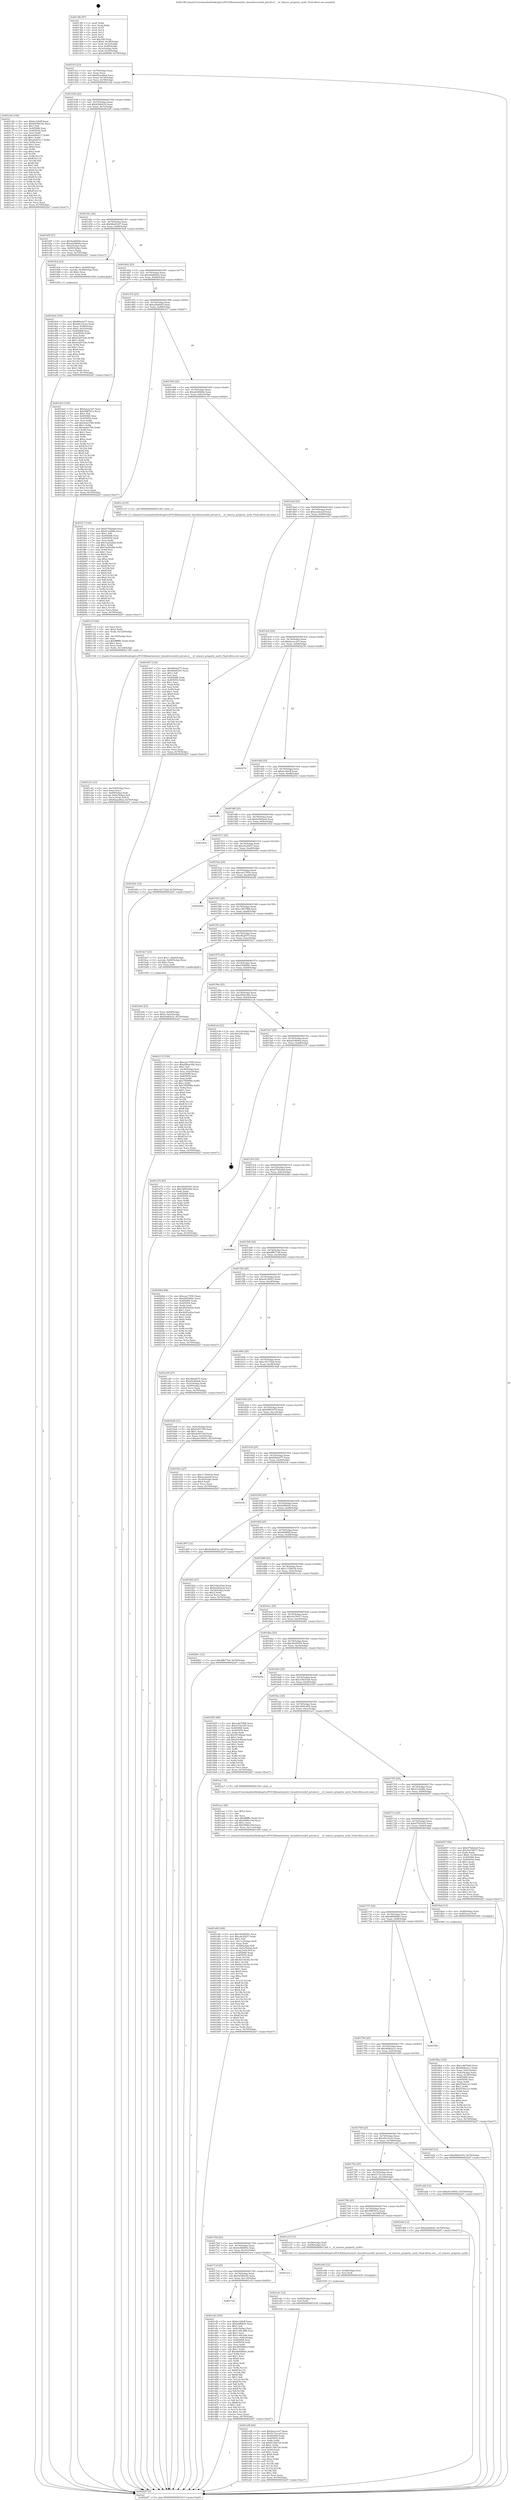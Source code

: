 digraph "0x4013f0" {
  label = "0x4013f0 (/mnt/c/Users/mathe/Desktop/tcc/POCII/binaries/extr_linuxdriversofof_private.h___of_remove_property_sysfs_Final-ollvm.out::main(0))"
  labelloc = "t"
  node[shape=record]

  Entry [label="",width=0.3,height=0.3,shape=circle,fillcolor=black,style=filled]
  "0x40141f" [label="{
     0x40141f [23]\l
     | [instrs]\l
     &nbsp;&nbsp;0x40141f \<+3\>: mov -0x70(%rbp),%eax\l
     &nbsp;&nbsp;0x401422 \<+2\>: mov %eax,%ecx\l
     &nbsp;&nbsp;0x401424 \<+6\>: sub $0x82aed9ad,%ecx\l
     &nbsp;&nbsp;0x40142a \<+3\>: mov %eax,-0x74(%rbp)\l
     &nbsp;&nbsp;0x40142d \<+3\>: mov %ecx,-0x78(%rbp)\l
     &nbsp;&nbsp;0x401430 \<+6\>: je 0000000000401c62 \<main+0x872\>\l
  }"]
  "0x401c62" [label="{
     0x401c62 [144]\l
     | [instrs]\l
     &nbsp;&nbsp;0x401c62 \<+5\>: mov $0xbc32fcff,%eax\l
     &nbsp;&nbsp;0x401c67 \<+5\>: mov $0x62540c42,%ecx\l
     &nbsp;&nbsp;0x401c6c \<+2\>: mov $0x1,%dl\l
     &nbsp;&nbsp;0x401c6e \<+7\>: mov 0x405068,%esi\l
     &nbsp;&nbsp;0x401c75 \<+7\>: mov 0x405054,%edi\l
     &nbsp;&nbsp;0x401c7c \<+3\>: mov %esi,%r8d\l
     &nbsp;&nbsp;0x401c7f \<+7\>: sub $0xa04441c7,%r8d\l
     &nbsp;&nbsp;0x401c86 \<+4\>: sub $0x1,%r8d\l
     &nbsp;&nbsp;0x401c8a \<+7\>: add $0xa04441c7,%r8d\l
     &nbsp;&nbsp;0x401c91 \<+4\>: imul %r8d,%esi\l
     &nbsp;&nbsp;0x401c95 \<+3\>: and $0x1,%esi\l
     &nbsp;&nbsp;0x401c98 \<+3\>: cmp $0x0,%esi\l
     &nbsp;&nbsp;0x401c9b \<+4\>: sete %r9b\l
     &nbsp;&nbsp;0x401c9f \<+3\>: cmp $0xa,%edi\l
     &nbsp;&nbsp;0x401ca2 \<+4\>: setl %r10b\l
     &nbsp;&nbsp;0x401ca6 \<+3\>: mov %r9b,%r11b\l
     &nbsp;&nbsp;0x401ca9 \<+4\>: xor $0xff,%r11b\l
     &nbsp;&nbsp;0x401cad \<+3\>: mov %r10b,%bl\l
     &nbsp;&nbsp;0x401cb0 \<+3\>: xor $0xff,%bl\l
     &nbsp;&nbsp;0x401cb3 \<+3\>: xor $0x1,%dl\l
     &nbsp;&nbsp;0x401cb6 \<+3\>: mov %r11b,%r14b\l
     &nbsp;&nbsp;0x401cb9 \<+4\>: and $0xff,%r14b\l
     &nbsp;&nbsp;0x401cbd \<+3\>: and %dl,%r9b\l
     &nbsp;&nbsp;0x401cc0 \<+3\>: mov %bl,%r15b\l
     &nbsp;&nbsp;0x401cc3 \<+4\>: and $0xff,%r15b\l
     &nbsp;&nbsp;0x401cc7 \<+3\>: and %dl,%r10b\l
     &nbsp;&nbsp;0x401cca \<+3\>: or %r9b,%r14b\l
     &nbsp;&nbsp;0x401ccd \<+3\>: or %r10b,%r15b\l
     &nbsp;&nbsp;0x401cd0 \<+3\>: xor %r15b,%r14b\l
     &nbsp;&nbsp;0x401cd3 \<+3\>: or %bl,%r11b\l
     &nbsp;&nbsp;0x401cd6 \<+4\>: xor $0xff,%r11b\l
     &nbsp;&nbsp;0x401cda \<+3\>: or $0x1,%dl\l
     &nbsp;&nbsp;0x401cdd \<+3\>: and %dl,%r11b\l
     &nbsp;&nbsp;0x401ce0 \<+3\>: or %r11b,%r14b\l
     &nbsp;&nbsp;0x401ce3 \<+4\>: test $0x1,%r14b\l
     &nbsp;&nbsp;0x401ce7 \<+3\>: cmovne %ecx,%eax\l
     &nbsp;&nbsp;0x401cea \<+3\>: mov %eax,-0x70(%rbp)\l
     &nbsp;&nbsp;0x401ced \<+5\>: jmp 00000000004022d7 \<main+0xee7\>\l
  }"]
  "0x401436" [label="{
     0x401436 [22]\l
     | [instrs]\l
     &nbsp;&nbsp;0x401436 \<+5\>: jmp 000000000040143b \<main+0x4b\>\l
     &nbsp;&nbsp;0x40143b \<+3\>: mov -0x74(%rbp),%eax\l
     &nbsp;&nbsp;0x40143e \<+5\>: sub $0x93dfc632,%eax\l
     &nbsp;&nbsp;0x401443 \<+3\>: mov %eax,-0x7c(%rbp)\l
     &nbsp;&nbsp;0x401446 \<+6\>: je 0000000000401bf5 \<main+0x805\>\l
  }"]
  Exit [label="",width=0.3,height=0.3,shape=circle,fillcolor=black,style=filled,peripheries=2]
  "0x401bf5" [label="{
     0x401bf5 [27]\l
     | [instrs]\l
     &nbsp;&nbsp;0x401bf5 \<+5\>: mov $0x9add6942,%eax\l
     &nbsp;&nbsp;0x401bfa \<+5\>: mov $0xa629468e,%ecx\l
     &nbsp;&nbsp;0x401bff \<+3\>: mov -0x6c(%rbp),%edx\l
     &nbsp;&nbsp;0x401c02 \<+3\>: cmp -0x60(%rbp),%edx\l
     &nbsp;&nbsp;0x401c05 \<+3\>: cmovl %ecx,%eax\l
     &nbsp;&nbsp;0x401c08 \<+3\>: mov %eax,-0x70(%rbp)\l
     &nbsp;&nbsp;0x401c0b \<+5\>: jmp 00000000004022d7 \<main+0xee7\>\l
  }"]
  "0x40144c" [label="{
     0x40144c [22]\l
     | [instrs]\l
     &nbsp;&nbsp;0x40144c \<+5\>: jmp 0000000000401451 \<main+0x61\>\l
     &nbsp;&nbsp;0x401451 \<+3\>: mov -0x74(%rbp),%eax\l
     &nbsp;&nbsp;0x401454 \<+5\>: sub $0x99a05c67,%eax\l
     &nbsp;&nbsp;0x401459 \<+3\>: mov %eax,-0x80(%rbp)\l
     &nbsp;&nbsp;0x40145c \<+6\>: je 00000000004019cd \<main+0x5dd\>\l
  }"]
  "0x401e58" [label="{
     0x401e58 [94]\l
     | [instrs]\l
     &nbsp;&nbsp;0x401e58 \<+5\>: mov $0xbacec3a7,%eax\l
     &nbsp;&nbsp;0x401e5d \<+5\>: mov $0x5172cceb,%ecx\l
     &nbsp;&nbsp;0x401e62 \<+7\>: mov 0x405068,%edx\l
     &nbsp;&nbsp;0x401e69 \<+8\>: mov 0x405054,%r8d\l
     &nbsp;&nbsp;0x401e71 \<+3\>: mov %edx,%r9d\l
     &nbsp;&nbsp;0x401e74 \<+7\>: sub $0x813bb720,%r9d\l
     &nbsp;&nbsp;0x401e7b \<+4\>: sub $0x1,%r9d\l
     &nbsp;&nbsp;0x401e7f \<+7\>: add $0x813bb720,%r9d\l
     &nbsp;&nbsp;0x401e86 \<+4\>: imul %r9d,%edx\l
     &nbsp;&nbsp;0x401e8a \<+3\>: and $0x1,%edx\l
     &nbsp;&nbsp;0x401e8d \<+3\>: cmp $0x0,%edx\l
     &nbsp;&nbsp;0x401e90 \<+4\>: sete %r10b\l
     &nbsp;&nbsp;0x401e94 \<+4\>: cmp $0xa,%r8d\l
     &nbsp;&nbsp;0x401e98 \<+4\>: setl %r11b\l
     &nbsp;&nbsp;0x401e9c \<+3\>: mov %r10b,%bl\l
     &nbsp;&nbsp;0x401e9f \<+3\>: and %r11b,%bl\l
     &nbsp;&nbsp;0x401ea2 \<+3\>: xor %r11b,%r10b\l
     &nbsp;&nbsp;0x401ea5 \<+3\>: or %r10b,%bl\l
     &nbsp;&nbsp;0x401ea8 \<+3\>: test $0x1,%bl\l
     &nbsp;&nbsp;0x401eab \<+3\>: cmovne %ecx,%eax\l
     &nbsp;&nbsp;0x401eae \<+3\>: mov %eax,-0x70(%rbp)\l
     &nbsp;&nbsp;0x401eb1 \<+5\>: jmp 00000000004022d7 \<main+0xee7\>\l
  }"]
  "0x4019cd" [label="{
     0x4019cd [23]\l
     | [instrs]\l
     &nbsp;&nbsp;0x4019cd \<+7\>: movl $0x1,-0x50(%rbp)\l
     &nbsp;&nbsp;0x4019d4 \<+4\>: movslq -0x50(%rbp),%rax\l
     &nbsp;&nbsp;0x4019d8 \<+4\>: shl $0x2,%rax\l
     &nbsp;&nbsp;0x4019dc \<+3\>: mov %rax,%rdi\l
     &nbsp;&nbsp;0x4019df \<+5\>: call 0000000000401050 \<malloc@plt\>\l
     | [calls]\l
     &nbsp;&nbsp;0x401050 \{1\} (unknown)\l
  }"]
  "0x401462" [label="{
     0x401462 [25]\l
     | [instrs]\l
     &nbsp;&nbsp;0x401462 \<+5\>: jmp 0000000000401467 \<main+0x77\>\l
     &nbsp;&nbsp;0x401467 \<+3\>: mov -0x74(%rbp),%eax\l
     &nbsp;&nbsp;0x40146a \<+5\>: sub $0x9add6942,%eax\l
     &nbsp;&nbsp;0x40146f \<+6\>: mov %eax,-0x84(%rbp)\l
     &nbsp;&nbsp;0x401475 \<+6\>: je 0000000000401da3 \<main+0x9b3\>\l
  }"]
  "0x401e4c" [label="{
     0x401e4c [12]\l
     | [instrs]\l
     &nbsp;&nbsp;0x401e4c \<+4\>: mov -0x68(%rbp),%rsi\l
     &nbsp;&nbsp;0x401e50 \<+3\>: mov %rsi,%rdi\l
     &nbsp;&nbsp;0x401e53 \<+5\>: call 0000000000401030 \<free@plt\>\l
     | [calls]\l
     &nbsp;&nbsp;0x401030 \{1\} (unknown)\l
  }"]
  "0x401da3" [label="{
     0x401da3 [144]\l
     | [instrs]\l
     &nbsp;&nbsp;0x401da3 \<+5\>: mov $0xbacec3a7,%eax\l
     &nbsp;&nbsp;0x401da8 \<+5\>: mov $0x58ff7812,%ecx\l
     &nbsp;&nbsp;0x401dad \<+2\>: mov $0x1,%dl\l
     &nbsp;&nbsp;0x401daf \<+7\>: mov 0x405068,%esi\l
     &nbsp;&nbsp;0x401db6 \<+7\>: mov 0x405054,%edi\l
     &nbsp;&nbsp;0x401dbd \<+3\>: mov %esi,%r8d\l
     &nbsp;&nbsp;0x401dc0 \<+7\>: add $0x4efa3766,%r8d\l
     &nbsp;&nbsp;0x401dc7 \<+4\>: sub $0x1,%r8d\l
     &nbsp;&nbsp;0x401dcb \<+7\>: sub $0x4efa3766,%r8d\l
     &nbsp;&nbsp;0x401dd2 \<+4\>: imul %r8d,%esi\l
     &nbsp;&nbsp;0x401dd6 \<+3\>: and $0x1,%esi\l
     &nbsp;&nbsp;0x401dd9 \<+3\>: cmp $0x0,%esi\l
     &nbsp;&nbsp;0x401ddc \<+4\>: sete %r9b\l
     &nbsp;&nbsp;0x401de0 \<+3\>: cmp $0xa,%edi\l
     &nbsp;&nbsp;0x401de3 \<+4\>: setl %r10b\l
     &nbsp;&nbsp;0x401de7 \<+3\>: mov %r9b,%r11b\l
     &nbsp;&nbsp;0x401dea \<+4\>: xor $0xff,%r11b\l
     &nbsp;&nbsp;0x401dee \<+3\>: mov %r10b,%bl\l
     &nbsp;&nbsp;0x401df1 \<+3\>: xor $0xff,%bl\l
     &nbsp;&nbsp;0x401df4 \<+3\>: xor $0x0,%dl\l
     &nbsp;&nbsp;0x401df7 \<+3\>: mov %r11b,%r14b\l
     &nbsp;&nbsp;0x401dfa \<+4\>: and $0x0,%r14b\l
     &nbsp;&nbsp;0x401dfe \<+3\>: and %dl,%r9b\l
     &nbsp;&nbsp;0x401e01 \<+3\>: mov %bl,%r15b\l
     &nbsp;&nbsp;0x401e04 \<+4\>: and $0x0,%r15b\l
     &nbsp;&nbsp;0x401e08 \<+3\>: and %dl,%r10b\l
     &nbsp;&nbsp;0x401e0b \<+3\>: or %r9b,%r14b\l
     &nbsp;&nbsp;0x401e0e \<+3\>: or %r10b,%r15b\l
     &nbsp;&nbsp;0x401e11 \<+3\>: xor %r15b,%r14b\l
     &nbsp;&nbsp;0x401e14 \<+3\>: or %bl,%r11b\l
     &nbsp;&nbsp;0x401e17 \<+4\>: xor $0xff,%r11b\l
     &nbsp;&nbsp;0x401e1b \<+3\>: or $0x0,%dl\l
     &nbsp;&nbsp;0x401e1e \<+3\>: and %dl,%r11b\l
     &nbsp;&nbsp;0x401e21 \<+3\>: or %r11b,%r14b\l
     &nbsp;&nbsp;0x401e24 \<+4\>: test $0x1,%r14b\l
     &nbsp;&nbsp;0x401e28 \<+3\>: cmovne %ecx,%eax\l
     &nbsp;&nbsp;0x401e2b \<+3\>: mov %eax,-0x70(%rbp)\l
     &nbsp;&nbsp;0x401e2e \<+5\>: jmp 00000000004022d7 \<main+0xee7\>\l
  }"]
  "0x40147b" [label="{
     0x40147b [25]\l
     | [instrs]\l
     &nbsp;&nbsp;0x40147b \<+5\>: jmp 0000000000401480 \<main+0x90\>\l
     &nbsp;&nbsp;0x401480 \<+3\>: mov -0x74(%rbp),%eax\l
     &nbsp;&nbsp;0x401483 \<+5\>: sub $0xa29a6ef3,%eax\l
     &nbsp;&nbsp;0x401488 \<+6\>: mov %eax,-0x88(%rbp)\l
     &nbsp;&nbsp;0x40148e \<+6\>: je 0000000000401fc7 \<main+0xbd7\>\l
  }"]
  "0x401e40" [label="{
     0x401e40 [12]\l
     | [instrs]\l
     &nbsp;&nbsp;0x401e40 \<+4\>: mov -0x58(%rbp),%rsi\l
     &nbsp;&nbsp;0x401e44 \<+3\>: mov %rsi,%rdi\l
     &nbsp;&nbsp;0x401e47 \<+5\>: call 0000000000401030 \<free@plt\>\l
     | [calls]\l
     &nbsp;&nbsp;0x401030 \{1\} (unknown)\l
  }"]
  "0x401fc7" [label="{
     0x401fc7 [144]\l
     | [instrs]\l
     &nbsp;&nbsp;0x401fc7 \<+5\>: mov $0xd75d2da9,%eax\l
     &nbsp;&nbsp;0x401fcc \<+5\>: mov $0x41a228fe,%ecx\l
     &nbsp;&nbsp;0x401fd1 \<+2\>: mov $0x1,%dl\l
     &nbsp;&nbsp;0x401fd3 \<+7\>: mov 0x405068,%esi\l
     &nbsp;&nbsp;0x401fda \<+7\>: mov 0x405054,%edi\l
     &nbsp;&nbsp;0x401fe1 \<+3\>: mov %esi,%r8d\l
     &nbsp;&nbsp;0x401fe4 \<+7\>: add $0x7aa0228d,%r8d\l
     &nbsp;&nbsp;0x401feb \<+4\>: sub $0x1,%r8d\l
     &nbsp;&nbsp;0x401fef \<+7\>: sub $0x7aa0228d,%r8d\l
     &nbsp;&nbsp;0x401ff6 \<+4\>: imul %r8d,%esi\l
     &nbsp;&nbsp;0x401ffa \<+3\>: and $0x1,%esi\l
     &nbsp;&nbsp;0x401ffd \<+3\>: cmp $0x0,%esi\l
     &nbsp;&nbsp;0x402000 \<+4\>: sete %r9b\l
     &nbsp;&nbsp;0x402004 \<+3\>: cmp $0xa,%edi\l
     &nbsp;&nbsp;0x402007 \<+4\>: setl %r10b\l
     &nbsp;&nbsp;0x40200b \<+3\>: mov %r9b,%r11b\l
     &nbsp;&nbsp;0x40200e \<+4\>: xor $0xff,%r11b\l
     &nbsp;&nbsp;0x402012 \<+3\>: mov %r10b,%bl\l
     &nbsp;&nbsp;0x402015 \<+3\>: xor $0xff,%bl\l
     &nbsp;&nbsp;0x402018 \<+3\>: xor $0x0,%dl\l
     &nbsp;&nbsp;0x40201b \<+3\>: mov %r11b,%r14b\l
     &nbsp;&nbsp;0x40201e \<+4\>: and $0x0,%r14b\l
     &nbsp;&nbsp;0x402022 \<+3\>: and %dl,%r9b\l
     &nbsp;&nbsp;0x402025 \<+3\>: mov %bl,%r15b\l
     &nbsp;&nbsp;0x402028 \<+4\>: and $0x0,%r15b\l
     &nbsp;&nbsp;0x40202c \<+3\>: and %dl,%r10b\l
     &nbsp;&nbsp;0x40202f \<+3\>: or %r9b,%r14b\l
     &nbsp;&nbsp;0x402032 \<+3\>: or %r10b,%r15b\l
     &nbsp;&nbsp;0x402035 \<+3\>: xor %r15b,%r14b\l
     &nbsp;&nbsp;0x402038 \<+3\>: or %bl,%r11b\l
     &nbsp;&nbsp;0x40203b \<+4\>: xor $0xff,%r11b\l
     &nbsp;&nbsp;0x40203f \<+3\>: or $0x0,%dl\l
     &nbsp;&nbsp;0x402042 \<+3\>: and %dl,%r11b\l
     &nbsp;&nbsp;0x402045 \<+3\>: or %r11b,%r14b\l
     &nbsp;&nbsp;0x402048 \<+4\>: test $0x1,%r14b\l
     &nbsp;&nbsp;0x40204c \<+3\>: cmovne %ecx,%eax\l
     &nbsp;&nbsp;0x40204f \<+3\>: mov %eax,-0x70(%rbp)\l
     &nbsp;&nbsp;0x402052 \<+5\>: jmp 00000000004022d7 \<main+0xee7\>\l
  }"]
  "0x401494" [label="{
     0x401494 [25]\l
     | [instrs]\l
     &nbsp;&nbsp;0x401494 \<+5\>: jmp 0000000000401499 \<main+0xa9\>\l
     &nbsp;&nbsp;0x401499 \<+3\>: mov -0x74(%rbp),%eax\l
     &nbsp;&nbsp;0x40149c \<+5\>: sub $0xa629468e,%eax\l
     &nbsp;&nbsp;0x4014a1 \<+6\>: mov %eax,-0x8c(%rbp)\l
     &nbsp;&nbsp;0x4014a7 \<+6\>: je 0000000000401c10 \<main+0x820\>\l
  }"]
  "0x4017e6" [label="{
     0x4017e6\l
  }", style=dashed]
  "0x401c10" [label="{
     0x401c10 [5]\l
     | [instrs]\l
     &nbsp;&nbsp;0x401c10 \<+5\>: call 0000000000401160 \<next_i\>\l
     | [calls]\l
     &nbsp;&nbsp;0x401160 \{1\} (/mnt/c/Users/mathe/Desktop/tcc/POCII/binaries/extr_linuxdriversofof_private.h___of_remove_property_sysfs_Final-ollvm.out::next_i)\l
  }"]
  "0x4014ad" [label="{
     0x4014ad [25]\l
     | [instrs]\l
     &nbsp;&nbsp;0x4014ad \<+5\>: jmp 00000000004014b2 \<main+0xc2\>\l
     &nbsp;&nbsp;0x4014b2 \<+3\>: mov -0x74(%rbp),%eax\l
     &nbsp;&nbsp;0x4014b5 \<+5\>: sub $0xacebe22f,%eax\l
     &nbsp;&nbsp;0x4014ba \<+6\>: mov %eax,-0x90(%rbp)\l
     &nbsp;&nbsp;0x4014c0 \<+6\>: je 0000000000401947 \<main+0x557\>\l
  }"]
  "0x401cf2" [label="{
     0x401cf2 [165]\l
     | [instrs]\l
     &nbsp;&nbsp;0x401cf2 \<+5\>: mov $0xbc32fcff,%eax\l
     &nbsp;&nbsp;0x401cf7 \<+5\>: mov $0xfa9f66d1,%ecx\l
     &nbsp;&nbsp;0x401cfc \<+2\>: mov $0x1,%dl\l
     &nbsp;&nbsp;0x401cfe \<+3\>: mov -0x6c(%rbp),%esi\l
     &nbsp;&nbsp;0x401d01 \<+6\>: sub $0x1c09c286,%esi\l
     &nbsp;&nbsp;0x401d07 \<+3\>: add $0x1,%esi\l
     &nbsp;&nbsp;0x401d0a \<+6\>: add $0x1c09c286,%esi\l
     &nbsp;&nbsp;0x401d10 \<+3\>: mov %esi,-0x6c(%rbp)\l
     &nbsp;&nbsp;0x401d13 \<+7\>: mov 0x405068,%esi\l
     &nbsp;&nbsp;0x401d1a \<+7\>: mov 0x405054,%edi\l
     &nbsp;&nbsp;0x401d21 \<+3\>: mov %esi,%r8d\l
     &nbsp;&nbsp;0x401d24 \<+7\>: add $0x48406b63,%r8d\l
     &nbsp;&nbsp;0x401d2b \<+4\>: sub $0x1,%r8d\l
     &nbsp;&nbsp;0x401d2f \<+7\>: sub $0x48406b63,%r8d\l
     &nbsp;&nbsp;0x401d36 \<+4\>: imul %r8d,%esi\l
     &nbsp;&nbsp;0x401d3a \<+3\>: and $0x1,%esi\l
     &nbsp;&nbsp;0x401d3d \<+3\>: cmp $0x0,%esi\l
     &nbsp;&nbsp;0x401d40 \<+4\>: sete %r9b\l
     &nbsp;&nbsp;0x401d44 \<+3\>: cmp $0xa,%edi\l
     &nbsp;&nbsp;0x401d47 \<+4\>: setl %r10b\l
     &nbsp;&nbsp;0x401d4b \<+3\>: mov %r9b,%r11b\l
     &nbsp;&nbsp;0x401d4e \<+4\>: xor $0xff,%r11b\l
     &nbsp;&nbsp;0x401d52 \<+3\>: mov %r10b,%bl\l
     &nbsp;&nbsp;0x401d55 \<+3\>: xor $0xff,%bl\l
     &nbsp;&nbsp;0x401d58 \<+3\>: xor $0x1,%dl\l
     &nbsp;&nbsp;0x401d5b \<+3\>: mov %r11b,%r14b\l
     &nbsp;&nbsp;0x401d5e \<+4\>: and $0xff,%r14b\l
     &nbsp;&nbsp;0x401d62 \<+3\>: and %dl,%r9b\l
     &nbsp;&nbsp;0x401d65 \<+3\>: mov %bl,%r15b\l
     &nbsp;&nbsp;0x401d68 \<+4\>: and $0xff,%r15b\l
     &nbsp;&nbsp;0x401d6c \<+3\>: and %dl,%r10b\l
     &nbsp;&nbsp;0x401d6f \<+3\>: or %r9b,%r14b\l
     &nbsp;&nbsp;0x401d72 \<+3\>: or %r10b,%r15b\l
     &nbsp;&nbsp;0x401d75 \<+3\>: xor %r15b,%r14b\l
     &nbsp;&nbsp;0x401d78 \<+3\>: or %bl,%r11b\l
     &nbsp;&nbsp;0x401d7b \<+4\>: xor $0xff,%r11b\l
     &nbsp;&nbsp;0x401d7f \<+3\>: or $0x1,%dl\l
     &nbsp;&nbsp;0x401d82 \<+3\>: and %dl,%r11b\l
     &nbsp;&nbsp;0x401d85 \<+3\>: or %r11b,%r14b\l
     &nbsp;&nbsp;0x401d88 \<+4\>: test $0x1,%r14b\l
     &nbsp;&nbsp;0x401d8c \<+3\>: cmovne %ecx,%eax\l
     &nbsp;&nbsp;0x401d8f \<+3\>: mov %eax,-0x70(%rbp)\l
     &nbsp;&nbsp;0x401d92 \<+5\>: jmp 00000000004022d7 \<main+0xee7\>\l
  }"]
  "0x401947" [label="{
     0x401947 [134]\l
     | [instrs]\l
     &nbsp;&nbsp;0x401947 \<+5\>: mov $0xf90eb277,%eax\l
     &nbsp;&nbsp;0x40194c \<+5\>: mov $0x99a05c67,%ecx\l
     &nbsp;&nbsp;0x401951 \<+2\>: mov $0x1,%dl\l
     &nbsp;&nbsp;0x401953 \<+2\>: xor %esi,%esi\l
     &nbsp;&nbsp;0x401955 \<+7\>: mov 0x405068,%edi\l
     &nbsp;&nbsp;0x40195c \<+8\>: mov 0x405054,%r8d\l
     &nbsp;&nbsp;0x401964 \<+3\>: sub $0x1,%esi\l
     &nbsp;&nbsp;0x401967 \<+3\>: mov %edi,%r9d\l
     &nbsp;&nbsp;0x40196a \<+3\>: add %esi,%r9d\l
     &nbsp;&nbsp;0x40196d \<+4\>: imul %r9d,%edi\l
     &nbsp;&nbsp;0x401971 \<+3\>: and $0x1,%edi\l
     &nbsp;&nbsp;0x401974 \<+3\>: cmp $0x0,%edi\l
     &nbsp;&nbsp;0x401977 \<+4\>: sete %r10b\l
     &nbsp;&nbsp;0x40197b \<+4\>: cmp $0xa,%r8d\l
     &nbsp;&nbsp;0x40197f \<+4\>: setl %r11b\l
     &nbsp;&nbsp;0x401983 \<+3\>: mov %r10b,%bl\l
     &nbsp;&nbsp;0x401986 \<+3\>: xor $0xff,%bl\l
     &nbsp;&nbsp;0x401989 \<+3\>: mov %r11b,%r14b\l
     &nbsp;&nbsp;0x40198c \<+4\>: xor $0xff,%r14b\l
     &nbsp;&nbsp;0x401990 \<+3\>: xor $0x1,%dl\l
     &nbsp;&nbsp;0x401993 \<+3\>: mov %bl,%r15b\l
     &nbsp;&nbsp;0x401996 \<+4\>: and $0xff,%r15b\l
     &nbsp;&nbsp;0x40199a \<+3\>: and %dl,%r10b\l
     &nbsp;&nbsp;0x40199d \<+3\>: mov %r14b,%r12b\l
     &nbsp;&nbsp;0x4019a0 \<+4\>: and $0xff,%r12b\l
     &nbsp;&nbsp;0x4019a4 \<+3\>: and %dl,%r11b\l
     &nbsp;&nbsp;0x4019a7 \<+3\>: or %r10b,%r15b\l
     &nbsp;&nbsp;0x4019aa \<+3\>: or %r11b,%r12b\l
     &nbsp;&nbsp;0x4019ad \<+3\>: xor %r12b,%r15b\l
     &nbsp;&nbsp;0x4019b0 \<+3\>: or %r14b,%bl\l
     &nbsp;&nbsp;0x4019b3 \<+3\>: xor $0xff,%bl\l
     &nbsp;&nbsp;0x4019b6 \<+3\>: or $0x1,%dl\l
     &nbsp;&nbsp;0x4019b9 \<+2\>: and %dl,%bl\l
     &nbsp;&nbsp;0x4019bb \<+3\>: or %bl,%r15b\l
     &nbsp;&nbsp;0x4019be \<+4\>: test $0x1,%r15b\l
     &nbsp;&nbsp;0x4019c2 \<+3\>: cmovne %ecx,%eax\l
     &nbsp;&nbsp;0x4019c5 \<+3\>: mov %eax,-0x70(%rbp)\l
     &nbsp;&nbsp;0x4019c8 \<+5\>: jmp 00000000004022d7 \<main+0xee7\>\l
  }"]
  "0x4014c6" [label="{
     0x4014c6 [25]\l
     | [instrs]\l
     &nbsp;&nbsp;0x4014c6 \<+5\>: jmp 00000000004014cb \<main+0xdb\>\l
     &nbsp;&nbsp;0x4014cb \<+3\>: mov -0x74(%rbp),%eax\l
     &nbsp;&nbsp;0x4014ce \<+5\>: sub $0xbacec3a7,%eax\l
     &nbsp;&nbsp;0x4014d3 \<+6\>: mov %eax,-0x94(%rbp)\l
     &nbsp;&nbsp;0x4014d9 \<+6\>: je 000000000040227b \<main+0xe8b\>\l
  }"]
  "0x4017cd" [label="{
     0x4017cd [25]\l
     | [instrs]\l
     &nbsp;&nbsp;0x4017cd \<+5\>: jmp 00000000004017d2 \<main+0x3e2\>\l
     &nbsp;&nbsp;0x4017d2 \<+3\>: mov -0x74(%rbp),%eax\l
     &nbsp;&nbsp;0x4017d5 \<+5\>: sub $0x62540c42,%eax\l
     &nbsp;&nbsp;0x4017da \<+6\>: mov %eax,-0x110(%rbp)\l
     &nbsp;&nbsp;0x4017e0 \<+6\>: je 0000000000401cf2 \<main+0x902\>\l
  }"]
  "0x40227b" [label="{
     0x40227b\l
  }", style=dashed]
  "0x4014df" [label="{
     0x4014df [25]\l
     | [instrs]\l
     &nbsp;&nbsp;0x4014df \<+5\>: jmp 00000000004014e4 \<main+0xf4\>\l
     &nbsp;&nbsp;0x4014e4 \<+3\>: mov -0x74(%rbp),%eax\l
     &nbsp;&nbsp;0x4014e7 \<+5\>: sub $0xbc32fcff,%eax\l
     &nbsp;&nbsp;0x4014ec \<+6\>: mov %eax,-0x98(%rbp)\l
     &nbsp;&nbsp;0x4014f2 \<+6\>: je 000000000040225c \<main+0xe6c\>\l
  }"]
  "0x401ece" [label="{
     0x401ece\l
  }", style=dashed]
  "0x40225c" [label="{
     0x40225c\l
  }", style=dashed]
  "0x4014f8" [label="{
     0x4014f8 [25]\l
     | [instrs]\l
     &nbsp;&nbsp;0x4014f8 \<+5\>: jmp 00000000004014fd \<main+0x10d\>\l
     &nbsp;&nbsp;0x4014fd \<+3\>: mov -0x74(%rbp),%eax\l
     &nbsp;&nbsp;0x401500 \<+5\>: sub $0xbe002ac6,%eax\l
     &nbsp;&nbsp;0x401505 \<+6\>: mov %eax,-0x9c(%rbp)\l
     &nbsp;&nbsp;0x40150b \<+6\>: je 000000000040183d \<main+0x44d\>\l
  }"]
  "0x4017b4" [label="{
     0x4017b4 [25]\l
     | [instrs]\l
     &nbsp;&nbsp;0x4017b4 \<+5\>: jmp 00000000004017b9 \<main+0x3c9\>\l
     &nbsp;&nbsp;0x4017b9 \<+3\>: mov -0x74(%rbp),%eax\l
     &nbsp;&nbsp;0x4017bc \<+5\>: sub $0x5e9d085e,%eax\l
     &nbsp;&nbsp;0x4017c1 \<+6\>: mov %eax,-0x10c(%rbp)\l
     &nbsp;&nbsp;0x4017c7 \<+6\>: je 0000000000401ece \<main+0xade\>\l
  }"]
  "0x40183d" [label="{
     0x40183d\l
  }", style=dashed]
  "0x401511" [label="{
     0x401511 [25]\l
     | [instrs]\l
     &nbsp;&nbsp;0x401511 \<+5\>: jmp 0000000000401516 \<main+0x126\>\l
     &nbsp;&nbsp;0x401516 \<+3\>: mov -0x74(%rbp),%eax\l
     &nbsp;&nbsp;0x401519 \<+5\>: sub $0xc8c2f257,%eax\l
     &nbsp;&nbsp;0x40151e \<+6\>: mov %eax,-0xa0(%rbp)\l
     &nbsp;&nbsp;0x401524 \<+6\>: je 0000000000401b9c \<main+0x7ac\>\l
  }"]
  "0x401e33" [label="{
     0x401e33 [13]\l
     | [instrs]\l
     &nbsp;&nbsp;0x401e33 \<+4\>: mov -0x58(%rbp),%rdi\l
     &nbsp;&nbsp;0x401e37 \<+4\>: mov -0x68(%rbp),%rsi\l
     &nbsp;&nbsp;0x401e3b \<+5\>: call 00000000004013e0 \<__of_remove_property_sysfs\>\l
     | [calls]\l
     &nbsp;&nbsp;0x4013e0 \{1\} (/mnt/c/Users/mathe/Desktop/tcc/POCII/binaries/extr_linuxdriversofof_private.h___of_remove_property_sysfs_Final-ollvm.out::__of_remove_property_sysfs)\l
  }"]
  "0x401b9c" [label="{
     0x401b9c [12]\l
     | [instrs]\l
     &nbsp;&nbsp;0x401b9c \<+7\>: movl $0xe321722d,-0x70(%rbp)\l
     &nbsp;&nbsp;0x401ba3 \<+5\>: jmp 00000000004022d7 \<main+0xee7\>\l
  }"]
  "0x40152a" [label="{
     0x40152a [25]\l
     | [instrs]\l
     &nbsp;&nbsp;0x40152a \<+5\>: jmp 000000000040152f \<main+0x13f\>\l
     &nbsp;&nbsp;0x40152f \<+3\>: mov -0x74(%rbp),%eax\l
     &nbsp;&nbsp;0x401532 \<+5\>: sub $0xcae17650,%eax\l
     &nbsp;&nbsp;0x401537 \<+6\>: mov %eax,-0xa4(%rbp)\l
     &nbsp;&nbsp;0x40153d \<+6\>: je 00000000004022d0 \<main+0xee0\>\l
  }"]
  "0x40179b" [label="{
     0x40179b [25]\l
     | [instrs]\l
     &nbsp;&nbsp;0x40179b \<+5\>: jmp 00000000004017a0 \<main+0x3b0\>\l
     &nbsp;&nbsp;0x4017a0 \<+3\>: mov -0x74(%rbp),%eax\l
     &nbsp;&nbsp;0x4017a3 \<+5\>: sub $0x58ff7812,%eax\l
     &nbsp;&nbsp;0x4017a8 \<+6\>: mov %eax,-0x108(%rbp)\l
     &nbsp;&nbsp;0x4017ae \<+6\>: je 0000000000401e33 \<main+0xa43\>\l
  }"]
  "0x4022d0" [label="{
     0x4022d0\l
  }", style=dashed]
  "0x401543" [label="{
     0x401543 [25]\l
     | [instrs]\l
     &nbsp;&nbsp;0x401543 \<+5\>: jmp 0000000000401548 \<main+0x158\>\l
     &nbsp;&nbsp;0x401548 \<+3\>: mov -0x74(%rbp),%eax\l
     &nbsp;&nbsp;0x40154b \<+5\>: sub $0xcc807068,%eax\l
     &nbsp;&nbsp;0x401550 \<+6\>: mov %eax,-0xa8(%rbp)\l
     &nbsp;&nbsp;0x401556 \<+6\>: je 00000000004021c0 \<main+0xdd0\>\l
  }"]
  "0x401eb6" [label="{
     0x401eb6 [12]\l
     | [instrs]\l
     &nbsp;&nbsp;0x401eb6 \<+7\>: movl $0xa29a6ef3,-0x70(%rbp)\l
     &nbsp;&nbsp;0x401ebd \<+5\>: jmp 00000000004022d7 \<main+0xee7\>\l
  }"]
  "0x4021c0" [label="{
     0x4021c0\l
  }", style=dashed]
  "0x40155c" [label="{
     0x40155c [25]\l
     | [instrs]\l
     &nbsp;&nbsp;0x40155c \<+5\>: jmp 0000000000401561 \<main+0x171\>\l
     &nbsp;&nbsp;0x401561 \<+3\>: mov -0x74(%rbp),%eax\l
     &nbsp;&nbsp;0x401564 \<+5\>: sub $0xcfba2675,%eax\l
     &nbsp;&nbsp;0x401569 \<+6\>: mov %eax,-0xac(%rbp)\l
     &nbsp;&nbsp;0x40156f \<+6\>: je 0000000000401bc7 \<main+0x7d7\>\l
  }"]
  "0x401c41" [label="{
     0x401c41 [33]\l
     | [instrs]\l
     &nbsp;&nbsp;0x401c41 \<+6\>: mov -0x124(%rbp),%ecx\l
     &nbsp;&nbsp;0x401c47 \<+3\>: imul %eax,%ecx\l
     &nbsp;&nbsp;0x401c4a \<+4\>: mov -0x68(%rbp),%rdi\l
     &nbsp;&nbsp;0x401c4e \<+4\>: movslq -0x6c(%rbp),%r8\l
     &nbsp;&nbsp;0x401c52 \<+4\>: mov %ecx,(%rdi,%r8,4)\l
     &nbsp;&nbsp;0x401c56 \<+7\>: movl $0x82aed9ad,-0x70(%rbp)\l
     &nbsp;&nbsp;0x401c5d \<+5\>: jmp 00000000004022d7 \<main+0xee7\>\l
  }"]
  "0x401bc7" [label="{
     0x401bc7 [23]\l
     | [instrs]\l
     &nbsp;&nbsp;0x401bc7 \<+7\>: movl $0x1,-0x60(%rbp)\l
     &nbsp;&nbsp;0x401bce \<+4\>: movslq -0x60(%rbp),%rax\l
     &nbsp;&nbsp;0x401bd2 \<+4\>: shl $0x2,%rax\l
     &nbsp;&nbsp;0x401bd6 \<+3\>: mov %rax,%rdi\l
     &nbsp;&nbsp;0x401bd9 \<+5\>: call 0000000000401050 \<malloc@plt\>\l
     | [calls]\l
     &nbsp;&nbsp;0x401050 \{1\} (unknown)\l
  }"]
  "0x401575" [label="{
     0x401575 [25]\l
     | [instrs]\l
     &nbsp;&nbsp;0x401575 \<+5\>: jmp 000000000040157a \<main+0x18a\>\l
     &nbsp;&nbsp;0x40157a \<+3\>: mov -0x74(%rbp),%eax\l
     &nbsp;&nbsp;0x40157d \<+5\>: sub $0xd302684c,%eax\l
     &nbsp;&nbsp;0x401582 \<+6\>: mov %eax,-0xb0(%rbp)\l
     &nbsp;&nbsp;0x401588 \<+6\>: je 0000000000402115 \<main+0xd25\>\l
  }"]
  "0x401c15" [label="{
     0x401c15 [44]\l
     | [instrs]\l
     &nbsp;&nbsp;0x401c15 \<+2\>: xor %ecx,%ecx\l
     &nbsp;&nbsp;0x401c17 \<+5\>: mov $0x2,%edx\l
     &nbsp;&nbsp;0x401c1c \<+6\>: mov %edx,-0x120(%rbp)\l
     &nbsp;&nbsp;0x401c22 \<+1\>: cltd\l
     &nbsp;&nbsp;0x401c23 \<+6\>: mov -0x120(%rbp),%esi\l
     &nbsp;&nbsp;0x401c29 \<+2\>: idiv %esi\l
     &nbsp;&nbsp;0x401c2b \<+6\>: imul $0xfffffffe,%edx,%edx\l
     &nbsp;&nbsp;0x401c31 \<+3\>: sub $0x1,%ecx\l
     &nbsp;&nbsp;0x401c34 \<+2\>: sub %ecx,%edx\l
     &nbsp;&nbsp;0x401c36 \<+6\>: mov %edx,-0x124(%rbp)\l
     &nbsp;&nbsp;0x401c3c \<+5\>: call 0000000000401160 \<next_i\>\l
     | [calls]\l
     &nbsp;&nbsp;0x401160 \{1\} (/mnt/c/Users/mathe/Desktop/tcc/POCII/binaries/extr_linuxdriversofof_private.h___of_remove_property_sysfs_Final-ollvm.out::next_i)\l
  }"]
  "0x402115" [label="{
     0x402115 [150]\l
     | [instrs]\l
     &nbsp;&nbsp;0x402115 \<+5\>: mov $0xcae17650,%eax\l
     &nbsp;&nbsp;0x40211a \<+5\>: mov $0xd5b0a382,%ecx\l
     &nbsp;&nbsp;0x40211f \<+2\>: mov $0x1,%dl\l
     &nbsp;&nbsp;0x402121 \<+3\>: mov -0x38(%rbp),%esi\l
     &nbsp;&nbsp;0x402124 \<+3\>: mov %esi,-0x2c(%rbp)\l
     &nbsp;&nbsp;0x402127 \<+7\>: mov 0x405068,%esi\l
     &nbsp;&nbsp;0x40212e \<+7\>: mov 0x405054,%edi\l
     &nbsp;&nbsp;0x402135 \<+3\>: mov %esi,%r8d\l
     &nbsp;&nbsp;0x402138 \<+7\>: sub $0x7f5f098a,%r8d\l
     &nbsp;&nbsp;0x40213f \<+4\>: sub $0x1,%r8d\l
     &nbsp;&nbsp;0x402143 \<+7\>: add $0x7f5f098a,%r8d\l
     &nbsp;&nbsp;0x40214a \<+4\>: imul %r8d,%esi\l
     &nbsp;&nbsp;0x40214e \<+3\>: and $0x1,%esi\l
     &nbsp;&nbsp;0x402151 \<+3\>: cmp $0x0,%esi\l
     &nbsp;&nbsp;0x402154 \<+4\>: sete %r9b\l
     &nbsp;&nbsp;0x402158 \<+3\>: cmp $0xa,%edi\l
     &nbsp;&nbsp;0x40215b \<+4\>: setl %r10b\l
     &nbsp;&nbsp;0x40215f \<+3\>: mov %r9b,%r11b\l
     &nbsp;&nbsp;0x402162 \<+4\>: xor $0xff,%r11b\l
     &nbsp;&nbsp;0x402166 \<+3\>: mov %r10b,%bl\l
     &nbsp;&nbsp;0x402169 \<+3\>: xor $0xff,%bl\l
     &nbsp;&nbsp;0x40216c \<+3\>: xor $0x0,%dl\l
     &nbsp;&nbsp;0x40216f \<+3\>: mov %r11b,%r14b\l
     &nbsp;&nbsp;0x402172 \<+4\>: and $0x0,%r14b\l
     &nbsp;&nbsp;0x402176 \<+3\>: and %dl,%r9b\l
     &nbsp;&nbsp;0x402179 \<+3\>: mov %bl,%r15b\l
     &nbsp;&nbsp;0x40217c \<+4\>: and $0x0,%r15b\l
     &nbsp;&nbsp;0x402180 \<+3\>: and %dl,%r10b\l
     &nbsp;&nbsp;0x402183 \<+3\>: or %r9b,%r14b\l
     &nbsp;&nbsp;0x402186 \<+3\>: or %r10b,%r15b\l
     &nbsp;&nbsp;0x402189 \<+3\>: xor %r15b,%r14b\l
     &nbsp;&nbsp;0x40218c \<+3\>: or %bl,%r11b\l
     &nbsp;&nbsp;0x40218f \<+4\>: xor $0xff,%r11b\l
     &nbsp;&nbsp;0x402193 \<+3\>: or $0x0,%dl\l
     &nbsp;&nbsp;0x402196 \<+3\>: and %dl,%r11b\l
     &nbsp;&nbsp;0x402199 \<+3\>: or %r11b,%r14b\l
     &nbsp;&nbsp;0x40219c \<+4\>: test $0x1,%r14b\l
     &nbsp;&nbsp;0x4021a0 \<+3\>: cmovne %ecx,%eax\l
     &nbsp;&nbsp;0x4021a3 \<+3\>: mov %eax,-0x70(%rbp)\l
     &nbsp;&nbsp;0x4021a6 \<+5\>: jmp 00000000004022d7 \<main+0xee7\>\l
  }"]
  "0x40158e" [label="{
     0x40158e [25]\l
     | [instrs]\l
     &nbsp;&nbsp;0x40158e \<+5\>: jmp 0000000000401593 \<main+0x1a3\>\l
     &nbsp;&nbsp;0x401593 \<+3\>: mov -0x74(%rbp),%eax\l
     &nbsp;&nbsp;0x401596 \<+5\>: sub $0xd5b0a382,%eax\l
     &nbsp;&nbsp;0x40159b \<+6\>: mov %eax,-0xb4(%rbp)\l
     &nbsp;&nbsp;0x4015a1 \<+6\>: je 00000000004021ab \<main+0xdbb\>\l
  }"]
  "0x401bde" [label="{
     0x401bde [23]\l
     | [instrs]\l
     &nbsp;&nbsp;0x401bde \<+4\>: mov %rax,-0x68(%rbp)\l
     &nbsp;&nbsp;0x401be2 \<+7\>: movl $0x0,-0x6c(%rbp)\l
     &nbsp;&nbsp;0x401be9 \<+7\>: movl $0x93dfc632,-0x70(%rbp)\l
     &nbsp;&nbsp;0x401bf0 \<+5\>: jmp 00000000004022d7 \<main+0xee7\>\l
  }"]
  "0x4021ab" [label="{
     0x4021ab [21]\l
     | [instrs]\l
     &nbsp;&nbsp;0x4021ab \<+3\>: mov -0x2c(%rbp),%eax\l
     &nbsp;&nbsp;0x4021ae \<+7\>: add $0x108,%rsp\l
     &nbsp;&nbsp;0x4021b5 \<+1\>: pop %rbx\l
     &nbsp;&nbsp;0x4021b6 \<+2\>: pop %r12\l
     &nbsp;&nbsp;0x4021b8 \<+2\>: pop %r13\l
     &nbsp;&nbsp;0x4021ba \<+2\>: pop %r14\l
     &nbsp;&nbsp;0x4021bc \<+2\>: pop %r15\l
     &nbsp;&nbsp;0x4021be \<+1\>: pop %rbp\l
     &nbsp;&nbsp;0x4021bf \<+1\>: ret\l
  }"]
  "0x4015a7" [label="{
     0x4015a7 [25]\l
     | [instrs]\l
     &nbsp;&nbsp;0x4015a7 \<+5\>: jmp 00000000004015ac \<main+0x1bc\>\l
     &nbsp;&nbsp;0x4015ac \<+3\>: mov -0x74(%rbp),%eax\l
     &nbsp;&nbsp;0x4015af \<+5\>: sub $0xd5c4b0eb,%eax\l
     &nbsp;&nbsp;0x4015b4 \<+6\>: mov %eax,-0xb8(%rbp)\l
     &nbsp;&nbsp;0x4015ba \<+6\>: je 0000000000401a74 \<main+0x684\>\l
  }"]
  "0x401af4" [label="{
     0x401af4 [168]\l
     | [instrs]\l
     &nbsp;&nbsp;0x401af4 \<+5\>: mov $0x30e89391,%ecx\l
     &nbsp;&nbsp;0x401af9 \<+5\>: mov $0xc8c2f257,%edx\l
     &nbsp;&nbsp;0x401afe \<+3\>: mov $0x1,%sil\l
     &nbsp;&nbsp;0x401b01 \<+6\>: mov -0x11c(%rbp),%edi\l
     &nbsp;&nbsp;0x401b07 \<+3\>: imul %eax,%edi\l
     &nbsp;&nbsp;0x401b0a \<+4\>: mov -0x58(%rbp),%r8\l
     &nbsp;&nbsp;0x401b0e \<+4\>: movslq -0x5c(%rbp),%r9\l
     &nbsp;&nbsp;0x401b12 \<+4\>: mov %edi,(%r8,%r9,4)\l
     &nbsp;&nbsp;0x401b16 \<+7\>: mov 0x405068,%eax\l
     &nbsp;&nbsp;0x401b1d \<+7\>: mov 0x405054,%edi\l
     &nbsp;&nbsp;0x401b24 \<+3\>: mov %eax,%r10d\l
     &nbsp;&nbsp;0x401b27 \<+7\>: add $0x6e33434a,%r10d\l
     &nbsp;&nbsp;0x401b2e \<+4\>: sub $0x1,%r10d\l
     &nbsp;&nbsp;0x401b32 \<+7\>: sub $0x6e33434a,%r10d\l
     &nbsp;&nbsp;0x401b39 \<+4\>: imul %r10d,%eax\l
     &nbsp;&nbsp;0x401b3d \<+3\>: and $0x1,%eax\l
     &nbsp;&nbsp;0x401b40 \<+3\>: cmp $0x0,%eax\l
     &nbsp;&nbsp;0x401b43 \<+4\>: sete %r11b\l
     &nbsp;&nbsp;0x401b47 \<+3\>: cmp $0xa,%edi\l
     &nbsp;&nbsp;0x401b4a \<+3\>: setl %bl\l
     &nbsp;&nbsp;0x401b4d \<+3\>: mov %r11b,%r14b\l
     &nbsp;&nbsp;0x401b50 \<+4\>: xor $0xff,%r14b\l
     &nbsp;&nbsp;0x401b54 \<+3\>: mov %bl,%r15b\l
     &nbsp;&nbsp;0x401b57 \<+4\>: xor $0xff,%r15b\l
     &nbsp;&nbsp;0x401b5b \<+4\>: xor $0x0,%sil\l
     &nbsp;&nbsp;0x401b5f \<+3\>: mov %r14b,%r12b\l
     &nbsp;&nbsp;0x401b62 \<+4\>: and $0x0,%r12b\l
     &nbsp;&nbsp;0x401b66 \<+3\>: and %sil,%r11b\l
     &nbsp;&nbsp;0x401b69 \<+3\>: mov %r15b,%r13b\l
     &nbsp;&nbsp;0x401b6c \<+4\>: and $0x0,%r13b\l
     &nbsp;&nbsp;0x401b70 \<+3\>: and %sil,%bl\l
     &nbsp;&nbsp;0x401b73 \<+3\>: or %r11b,%r12b\l
     &nbsp;&nbsp;0x401b76 \<+3\>: or %bl,%r13b\l
     &nbsp;&nbsp;0x401b79 \<+3\>: xor %r13b,%r12b\l
     &nbsp;&nbsp;0x401b7c \<+3\>: or %r15b,%r14b\l
     &nbsp;&nbsp;0x401b7f \<+4\>: xor $0xff,%r14b\l
     &nbsp;&nbsp;0x401b83 \<+4\>: or $0x0,%sil\l
     &nbsp;&nbsp;0x401b87 \<+3\>: and %sil,%r14b\l
     &nbsp;&nbsp;0x401b8a \<+3\>: or %r14b,%r12b\l
     &nbsp;&nbsp;0x401b8d \<+4\>: test $0x1,%r12b\l
     &nbsp;&nbsp;0x401b91 \<+3\>: cmovne %edx,%ecx\l
     &nbsp;&nbsp;0x401b94 \<+3\>: mov %ecx,-0x70(%rbp)\l
     &nbsp;&nbsp;0x401b97 \<+5\>: jmp 00000000004022d7 \<main+0xee7\>\l
  }"]
  "0x401a74" [label="{
     0x401a74 [83]\l
     | [instrs]\l
     &nbsp;&nbsp;0x401a74 \<+5\>: mov $0x30e89391,%eax\l
     &nbsp;&nbsp;0x401a79 \<+5\>: mov $0x3d94cd92,%ecx\l
     &nbsp;&nbsp;0x401a7e \<+2\>: xor %edx,%edx\l
     &nbsp;&nbsp;0x401a80 \<+7\>: mov 0x405068,%esi\l
     &nbsp;&nbsp;0x401a87 \<+7\>: mov 0x405054,%edi\l
     &nbsp;&nbsp;0x401a8e \<+3\>: sub $0x1,%edx\l
     &nbsp;&nbsp;0x401a91 \<+3\>: mov %esi,%r8d\l
     &nbsp;&nbsp;0x401a94 \<+3\>: add %edx,%r8d\l
     &nbsp;&nbsp;0x401a97 \<+4\>: imul %r8d,%esi\l
     &nbsp;&nbsp;0x401a9b \<+3\>: and $0x1,%esi\l
     &nbsp;&nbsp;0x401a9e \<+3\>: cmp $0x0,%esi\l
     &nbsp;&nbsp;0x401aa1 \<+4\>: sete %r9b\l
     &nbsp;&nbsp;0x401aa5 \<+3\>: cmp $0xa,%edi\l
     &nbsp;&nbsp;0x401aa8 \<+4\>: setl %r10b\l
     &nbsp;&nbsp;0x401aac \<+3\>: mov %r9b,%r11b\l
     &nbsp;&nbsp;0x401aaf \<+3\>: and %r10b,%r11b\l
     &nbsp;&nbsp;0x401ab2 \<+3\>: xor %r10b,%r9b\l
     &nbsp;&nbsp;0x401ab5 \<+3\>: or %r9b,%r11b\l
     &nbsp;&nbsp;0x401ab8 \<+4\>: test $0x1,%r11b\l
     &nbsp;&nbsp;0x401abc \<+3\>: cmovne %ecx,%eax\l
     &nbsp;&nbsp;0x401abf \<+3\>: mov %eax,-0x70(%rbp)\l
     &nbsp;&nbsp;0x401ac2 \<+5\>: jmp 00000000004022d7 \<main+0xee7\>\l
  }"]
  "0x4015c0" [label="{
     0x4015c0 [25]\l
     | [instrs]\l
     &nbsp;&nbsp;0x4015c0 \<+5\>: jmp 00000000004015c5 \<main+0x1d5\>\l
     &nbsp;&nbsp;0x4015c5 \<+3\>: mov -0x74(%rbp),%eax\l
     &nbsp;&nbsp;0x4015c8 \<+5\>: sub $0xd75d2da9,%eax\l
     &nbsp;&nbsp;0x4015cd \<+6\>: mov %eax,-0xbc(%rbp)\l
     &nbsp;&nbsp;0x4015d3 \<+6\>: je 00000000004022bd \<main+0xecd\>\l
  }"]
  "0x401acc" [label="{
     0x401acc [40]\l
     | [instrs]\l
     &nbsp;&nbsp;0x401acc \<+5\>: mov $0x2,%ecx\l
     &nbsp;&nbsp;0x401ad1 \<+1\>: cltd\l
     &nbsp;&nbsp;0x401ad2 \<+2\>: idiv %ecx\l
     &nbsp;&nbsp;0x401ad4 \<+6\>: imul $0xfffffffe,%edx,%ecx\l
     &nbsp;&nbsp;0x401ada \<+6\>: sub $0x5086e19d,%ecx\l
     &nbsp;&nbsp;0x401ae0 \<+3\>: add $0x1,%ecx\l
     &nbsp;&nbsp;0x401ae3 \<+6\>: add $0x5086e19d,%ecx\l
     &nbsp;&nbsp;0x401ae9 \<+6\>: mov %ecx,-0x11c(%rbp)\l
     &nbsp;&nbsp;0x401aef \<+5\>: call 0000000000401160 \<next_i\>\l
     | [calls]\l
     &nbsp;&nbsp;0x401160 \{1\} (/mnt/c/Users/mathe/Desktop/tcc/POCII/binaries/extr_linuxdriversofof_private.h___of_remove_property_sysfs_Final-ollvm.out::next_i)\l
  }"]
  "0x4022bd" [label="{
     0x4022bd\l
  }", style=dashed]
  "0x4015d9" [label="{
     0x4015d9 [25]\l
     | [instrs]\l
     &nbsp;&nbsp;0x4015d9 \<+5\>: jmp 00000000004015de \<main+0x1ee\>\l
     &nbsp;&nbsp;0x4015de \<+3\>: mov -0x74(%rbp),%eax\l
     &nbsp;&nbsp;0x4015e1 \<+5\>: sub $0xdff677a8,%eax\l
     &nbsp;&nbsp;0x4015e6 \<+6\>: mov %eax,-0xc0(%rbp)\l
     &nbsp;&nbsp;0x4015ec \<+6\>: je 00000000004020bd \<main+0xccd\>\l
  }"]
  "0x401782" [label="{
     0x401782 [25]\l
     | [instrs]\l
     &nbsp;&nbsp;0x401782 \<+5\>: jmp 0000000000401787 \<main+0x397\>\l
     &nbsp;&nbsp;0x401787 \<+3\>: mov -0x74(%rbp),%eax\l
     &nbsp;&nbsp;0x40178a \<+5\>: sub $0x5172cceb,%eax\l
     &nbsp;&nbsp;0x40178f \<+6\>: mov %eax,-0x104(%rbp)\l
     &nbsp;&nbsp;0x401795 \<+6\>: je 0000000000401eb6 \<main+0xac6\>\l
  }"]
  "0x4020bd" [label="{
     0x4020bd [88]\l
     | [instrs]\l
     &nbsp;&nbsp;0x4020bd \<+5\>: mov $0xcae17650,%eax\l
     &nbsp;&nbsp;0x4020c2 \<+5\>: mov $0xd302684c,%ecx\l
     &nbsp;&nbsp;0x4020c7 \<+7\>: mov 0x405068,%edx\l
     &nbsp;&nbsp;0x4020ce \<+7\>: mov 0x405054,%esi\l
     &nbsp;&nbsp;0x4020d5 \<+2\>: mov %edx,%edi\l
     &nbsp;&nbsp;0x4020d7 \<+6\>: add $0x4645a42a,%edi\l
     &nbsp;&nbsp;0x4020dd \<+3\>: sub $0x1,%edi\l
     &nbsp;&nbsp;0x4020e0 \<+6\>: sub $0x4645a42a,%edi\l
     &nbsp;&nbsp;0x4020e6 \<+3\>: imul %edi,%edx\l
     &nbsp;&nbsp;0x4020e9 \<+3\>: and $0x1,%edx\l
     &nbsp;&nbsp;0x4020ec \<+3\>: cmp $0x0,%edx\l
     &nbsp;&nbsp;0x4020ef \<+4\>: sete %r8b\l
     &nbsp;&nbsp;0x4020f3 \<+3\>: cmp $0xa,%esi\l
     &nbsp;&nbsp;0x4020f6 \<+4\>: setl %r9b\l
     &nbsp;&nbsp;0x4020fa \<+3\>: mov %r8b,%r10b\l
     &nbsp;&nbsp;0x4020fd \<+3\>: and %r9b,%r10b\l
     &nbsp;&nbsp;0x402100 \<+3\>: xor %r9b,%r8b\l
     &nbsp;&nbsp;0x402103 \<+3\>: or %r8b,%r10b\l
     &nbsp;&nbsp;0x402106 \<+4\>: test $0x1,%r10b\l
     &nbsp;&nbsp;0x40210a \<+3\>: cmovne %ecx,%eax\l
     &nbsp;&nbsp;0x40210d \<+3\>: mov %eax,-0x70(%rbp)\l
     &nbsp;&nbsp;0x402110 \<+5\>: jmp 00000000004022d7 \<main+0xee7\>\l
  }"]
  "0x4015f2" [label="{
     0x4015f2 [25]\l
     | [instrs]\l
     &nbsp;&nbsp;0x4015f2 \<+5\>: jmp 00000000004015f7 \<main+0x207\>\l
     &nbsp;&nbsp;0x4015f7 \<+3\>: mov -0x74(%rbp),%eax\l
     &nbsp;&nbsp;0x4015fa \<+5\>: sub $0xe0c39653,%eax\l
     &nbsp;&nbsp;0x4015ff \<+6\>: mov %eax,-0xc4(%rbp)\l
     &nbsp;&nbsp;0x401605 \<+6\>: je 0000000000401a59 \<main+0x669\>\l
  }"]
  "0x401a4d" [label="{
     0x401a4d [12]\l
     | [instrs]\l
     &nbsp;&nbsp;0x401a4d \<+7\>: movl $0xe0c39653,-0x70(%rbp)\l
     &nbsp;&nbsp;0x401a54 \<+5\>: jmp 00000000004022d7 \<main+0xee7\>\l
  }"]
  "0x401a59" [label="{
     0x401a59 [27]\l
     | [instrs]\l
     &nbsp;&nbsp;0x401a59 \<+5\>: mov $0xcfba2675,%eax\l
     &nbsp;&nbsp;0x401a5e \<+5\>: mov $0xd5c4b0eb,%ecx\l
     &nbsp;&nbsp;0x401a63 \<+3\>: mov -0x5c(%rbp),%edx\l
     &nbsp;&nbsp;0x401a66 \<+3\>: cmp -0x50(%rbp),%edx\l
     &nbsp;&nbsp;0x401a69 \<+3\>: cmovl %ecx,%eax\l
     &nbsp;&nbsp;0x401a6c \<+3\>: mov %eax,-0x70(%rbp)\l
     &nbsp;&nbsp;0x401a6f \<+5\>: jmp 00000000004022d7 \<main+0xee7\>\l
  }"]
  "0x40160b" [label="{
     0x40160b [25]\l
     | [instrs]\l
     &nbsp;&nbsp;0x40160b \<+5\>: jmp 0000000000401610 \<main+0x220\>\l
     &nbsp;&nbsp;0x401610 \<+3\>: mov -0x74(%rbp),%eax\l
     &nbsp;&nbsp;0x401613 \<+5\>: sub $0xe321722d,%eax\l
     &nbsp;&nbsp;0x401618 \<+6\>: mov %eax,-0xc8(%rbp)\l
     &nbsp;&nbsp;0x40161e \<+6\>: je 0000000000401ba8 \<main+0x7b8\>\l
  }"]
  "0x4019e4" [label="{
     0x4019e4 [105]\l
     | [instrs]\l
     &nbsp;&nbsp;0x4019e4 \<+5\>: mov $0xf90eb277,%ecx\l
     &nbsp;&nbsp;0x4019e9 \<+5\>: mov $0x49e14c23,%edx\l
     &nbsp;&nbsp;0x4019ee \<+4\>: mov %rax,-0x58(%rbp)\l
     &nbsp;&nbsp;0x4019f2 \<+7\>: movl $0x0,-0x5c(%rbp)\l
     &nbsp;&nbsp;0x4019f9 \<+7\>: mov 0x405068,%esi\l
     &nbsp;&nbsp;0x401a00 \<+8\>: mov 0x405054,%r8d\l
     &nbsp;&nbsp;0x401a08 \<+3\>: mov %esi,%r9d\l
     &nbsp;&nbsp;0x401a0b \<+7\>: sub $0x4320724e,%r9d\l
     &nbsp;&nbsp;0x401a12 \<+4\>: sub $0x1,%r9d\l
     &nbsp;&nbsp;0x401a16 \<+7\>: add $0x4320724e,%r9d\l
     &nbsp;&nbsp;0x401a1d \<+4\>: imul %r9d,%esi\l
     &nbsp;&nbsp;0x401a21 \<+3\>: and $0x1,%esi\l
     &nbsp;&nbsp;0x401a24 \<+3\>: cmp $0x0,%esi\l
     &nbsp;&nbsp;0x401a27 \<+4\>: sete %r10b\l
     &nbsp;&nbsp;0x401a2b \<+4\>: cmp $0xa,%r8d\l
     &nbsp;&nbsp;0x401a2f \<+4\>: setl %r11b\l
     &nbsp;&nbsp;0x401a33 \<+3\>: mov %r10b,%bl\l
     &nbsp;&nbsp;0x401a36 \<+3\>: and %r11b,%bl\l
     &nbsp;&nbsp;0x401a39 \<+3\>: xor %r11b,%r10b\l
     &nbsp;&nbsp;0x401a3c \<+3\>: or %r10b,%bl\l
     &nbsp;&nbsp;0x401a3f \<+3\>: test $0x1,%bl\l
     &nbsp;&nbsp;0x401a42 \<+3\>: cmovne %edx,%ecx\l
     &nbsp;&nbsp;0x401a45 \<+3\>: mov %ecx,-0x70(%rbp)\l
     &nbsp;&nbsp;0x401a48 \<+5\>: jmp 00000000004022d7 \<main+0xee7\>\l
  }"]
  "0x401ba8" [label="{
     0x401ba8 [31]\l
     | [instrs]\l
     &nbsp;&nbsp;0x401ba8 \<+3\>: mov -0x5c(%rbp),%eax\l
     &nbsp;&nbsp;0x401bab \<+5\>: sub $0xda4513bf,%eax\l
     &nbsp;&nbsp;0x401bb0 \<+3\>: add $0x1,%eax\l
     &nbsp;&nbsp;0x401bb3 \<+5\>: add $0xda4513bf,%eax\l
     &nbsp;&nbsp;0x401bb8 \<+3\>: mov %eax,-0x5c(%rbp)\l
     &nbsp;&nbsp;0x401bbb \<+7\>: movl $0xe0c39653,-0x70(%rbp)\l
     &nbsp;&nbsp;0x401bc2 \<+5\>: jmp 00000000004022d7 \<main+0xee7\>\l
  }"]
  "0x401624" [label="{
     0x401624 [25]\l
     | [instrs]\l
     &nbsp;&nbsp;0x401624 \<+5\>: jmp 0000000000401629 \<main+0x239\>\l
     &nbsp;&nbsp;0x401629 \<+3\>: mov -0x74(%rbp),%eax\l
     &nbsp;&nbsp;0x40162c \<+5\>: sub $0xf4893d70,%eax\l
     &nbsp;&nbsp;0x401631 \<+6\>: mov %eax,-0xcc(%rbp)\l
     &nbsp;&nbsp;0x401637 \<+6\>: je 000000000040192c \<main+0x53c\>\l
  }"]
  "0x401769" [label="{
     0x401769 [25]\l
     | [instrs]\l
     &nbsp;&nbsp;0x401769 \<+5\>: jmp 000000000040176e \<main+0x37e\>\l
     &nbsp;&nbsp;0x40176e \<+3\>: mov -0x74(%rbp),%eax\l
     &nbsp;&nbsp;0x401771 \<+5\>: sub $0x49e14c23,%eax\l
     &nbsp;&nbsp;0x401776 \<+6\>: mov %eax,-0x100(%rbp)\l
     &nbsp;&nbsp;0x40177c \<+6\>: je 0000000000401a4d \<main+0x65d\>\l
  }"]
  "0x40192c" [label="{
     0x40192c [27]\l
     | [instrs]\l
     &nbsp;&nbsp;0x40192c \<+5\>: mov $0x1135b034,%eax\l
     &nbsp;&nbsp;0x401931 \<+5\>: mov $0xacebe22f,%ecx\l
     &nbsp;&nbsp;0x401936 \<+3\>: mov -0x30(%rbp),%edx\l
     &nbsp;&nbsp;0x401939 \<+3\>: cmp $0x0,%edx\l
     &nbsp;&nbsp;0x40193c \<+3\>: cmove %ecx,%eax\l
     &nbsp;&nbsp;0x40193f \<+3\>: mov %eax,-0x70(%rbp)\l
     &nbsp;&nbsp;0x401942 \<+5\>: jmp 00000000004022d7 \<main+0xee7\>\l
  }"]
  "0x40163d" [label="{
     0x40163d [25]\l
     | [instrs]\l
     &nbsp;&nbsp;0x40163d \<+5\>: jmp 0000000000401642 \<main+0x252\>\l
     &nbsp;&nbsp;0x401642 \<+3\>: mov -0x74(%rbp),%eax\l
     &nbsp;&nbsp;0x401645 \<+5\>: sub $0xf90eb277,%eax\l
     &nbsp;&nbsp;0x40164a \<+6\>: mov %eax,-0xd0(%rbp)\l
     &nbsp;&nbsp;0x401650 \<+6\>: je 00000000004021dc \<main+0xdec\>\l
  }"]
  "0x401920" [label="{
     0x401920 [12]\l
     | [instrs]\l
     &nbsp;&nbsp;0x401920 \<+7\>: movl $0xf4893d70,-0x70(%rbp)\l
     &nbsp;&nbsp;0x401927 \<+5\>: jmp 00000000004022d7 \<main+0xee7\>\l
  }"]
  "0x4021dc" [label="{
     0x4021dc\l
  }", style=dashed]
  "0x401656" [label="{
     0x401656 [25]\l
     | [instrs]\l
     &nbsp;&nbsp;0x401656 \<+5\>: jmp 000000000040165b \<main+0x26b\>\l
     &nbsp;&nbsp;0x40165b \<+3\>: mov -0x74(%rbp),%eax\l
     &nbsp;&nbsp;0x40165e \<+5\>: sub $0xfa9f66d1,%eax\l
     &nbsp;&nbsp;0x401663 \<+6\>: mov %eax,-0xd4(%rbp)\l
     &nbsp;&nbsp;0x401669 \<+6\>: je 0000000000401d97 \<main+0x9a7\>\l
  }"]
  "0x401750" [label="{
     0x401750 [25]\l
     | [instrs]\l
     &nbsp;&nbsp;0x401750 \<+5\>: jmp 0000000000401755 \<main+0x365\>\l
     &nbsp;&nbsp;0x401755 \<+3\>: mov -0x74(%rbp),%eax\l
     &nbsp;&nbsp;0x401758 \<+5\>: sub $0x48db2a1c,%eax\l
     &nbsp;&nbsp;0x40175d \<+6\>: mov %eax,-0xfc(%rbp)\l
     &nbsp;&nbsp;0x401763 \<+6\>: je 0000000000401920 \<main+0x530\>\l
  }"]
  "0x401d97" [label="{
     0x401d97 [12]\l
     | [instrs]\l
     &nbsp;&nbsp;0x401d97 \<+7\>: movl $0x93dfc632,-0x70(%rbp)\l
     &nbsp;&nbsp;0x401d9e \<+5\>: jmp 00000000004022d7 \<main+0xee7\>\l
  }"]
  "0x40166f" [label="{
     0x40166f [25]\l
     | [instrs]\l
     &nbsp;&nbsp;0x40166f \<+5\>: jmp 0000000000401674 \<main+0x284\>\l
     &nbsp;&nbsp;0x401674 \<+3\>: mov -0x74(%rbp),%eax\l
     &nbsp;&nbsp;0x401677 \<+5\>: sub $0x26d968f,%eax\l
     &nbsp;&nbsp;0x40167c \<+6\>: mov %eax,-0xd8(%rbp)\l
     &nbsp;&nbsp;0x401682 \<+6\>: je 0000000000401822 \<main+0x432\>\l
  }"]
  "0x401f26" [label="{
     0x401f26\l
  }", style=dashed]
  "0x401822" [label="{
     0x401822 [27]\l
     | [instrs]\l
     &nbsp;&nbsp;0x401822 \<+5\>: mov $0x338cd3e6,%eax\l
     &nbsp;&nbsp;0x401827 \<+5\>: mov $0xbe002ac6,%ecx\l
     &nbsp;&nbsp;0x40182c \<+3\>: mov -0x34(%rbp),%edx\l
     &nbsp;&nbsp;0x40182f \<+3\>: cmp $0x2,%edx\l
     &nbsp;&nbsp;0x401832 \<+3\>: cmovne %ecx,%eax\l
     &nbsp;&nbsp;0x401835 \<+3\>: mov %eax,-0x70(%rbp)\l
     &nbsp;&nbsp;0x401838 \<+5\>: jmp 00000000004022d7 \<main+0xee7\>\l
  }"]
  "0x401688" [label="{
     0x401688 [25]\l
     | [instrs]\l
     &nbsp;&nbsp;0x401688 \<+5\>: jmp 000000000040168d \<main+0x29d\>\l
     &nbsp;&nbsp;0x40168d \<+3\>: mov -0x74(%rbp),%eax\l
     &nbsp;&nbsp;0x401690 \<+5\>: sub $0x1135b034,%eax\l
     &nbsp;&nbsp;0x401695 \<+6\>: mov %eax,-0xdc(%rbp)\l
     &nbsp;&nbsp;0x40169b \<+6\>: je 0000000000401ec2 \<main+0xad2\>\l
  }"]
  "0x4022d7" [label="{
     0x4022d7 [5]\l
     | [instrs]\l
     &nbsp;&nbsp;0x4022d7 \<+5\>: jmp 000000000040141f \<main+0x2f\>\l
  }"]
  "0x4013f0" [label="{
     0x4013f0 [47]\l
     | [instrs]\l
     &nbsp;&nbsp;0x4013f0 \<+1\>: push %rbp\l
     &nbsp;&nbsp;0x4013f1 \<+3\>: mov %rsp,%rbp\l
     &nbsp;&nbsp;0x4013f4 \<+2\>: push %r15\l
     &nbsp;&nbsp;0x4013f6 \<+2\>: push %r14\l
     &nbsp;&nbsp;0x4013f8 \<+2\>: push %r13\l
     &nbsp;&nbsp;0x4013fa \<+2\>: push %r12\l
     &nbsp;&nbsp;0x4013fc \<+1\>: push %rbx\l
     &nbsp;&nbsp;0x4013fd \<+7\>: sub $0x108,%rsp\l
     &nbsp;&nbsp;0x401404 \<+7\>: movl $0x0,-0x38(%rbp)\l
     &nbsp;&nbsp;0x40140b \<+3\>: mov %edi,-0x3c(%rbp)\l
     &nbsp;&nbsp;0x40140e \<+4\>: mov %rsi,-0x48(%rbp)\l
     &nbsp;&nbsp;0x401412 \<+3\>: mov -0x3c(%rbp),%edi\l
     &nbsp;&nbsp;0x401415 \<+3\>: mov %edi,-0x34(%rbp)\l
     &nbsp;&nbsp;0x401418 \<+7\>: movl $0x26d968f,-0x70(%rbp)\l
  }"]
  "0x4018ba" [label="{
     0x4018ba [102]\l
     | [instrs]\l
     &nbsp;&nbsp;0x4018ba \<+5\>: mov $0xcc807068,%ecx\l
     &nbsp;&nbsp;0x4018bf \<+5\>: mov $0x48db2a1c,%edx\l
     &nbsp;&nbsp;0x4018c4 \<+3\>: mov %eax,-0x4c(%rbp)\l
     &nbsp;&nbsp;0x4018c7 \<+3\>: mov -0x4c(%rbp),%eax\l
     &nbsp;&nbsp;0x4018ca \<+3\>: mov %eax,-0x30(%rbp)\l
     &nbsp;&nbsp;0x4018cd \<+7\>: mov 0x405068,%eax\l
     &nbsp;&nbsp;0x4018d4 \<+7\>: mov 0x405054,%esi\l
     &nbsp;&nbsp;0x4018db \<+3\>: mov %eax,%r8d\l
     &nbsp;&nbsp;0x4018de \<+7\>: add $0xf536e1a3,%r8d\l
     &nbsp;&nbsp;0x4018e5 \<+4\>: sub $0x1,%r8d\l
     &nbsp;&nbsp;0x4018e9 \<+7\>: sub $0xf536e1a3,%r8d\l
     &nbsp;&nbsp;0x4018f0 \<+4\>: imul %r8d,%eax\l
     &nbsp;&nbsp;0x4018f4 \<+3\>: and $0x1,%eax\l
     &nbsp;&nbsp;0x4018f7 \<+3\>: cmp $0x0,%eax\l
     &nbsp;&nbsp;0x4018fa \<+4\>: sete %r9b\l
     &nbsp;&nbsp;0x4018fe \<+3\>: cmp $0xa,%esi\l
     &nbsp;&nbsp;0x401901 \<+4\>: setl %r10b\l
     &nbsp;&nbsp;0x401905 \<+3\>: mov %r9b,%r11b\l
     &nbsp;&nbsp;0x401908 \<+3\>: and %r10b,%r11b\l
     &nbsp;&nbsp;0x40190b \<+3\>: xor %r10b,%r9b\l
     &nbsp;&nbsp;0x40190e \<+3\>: or %r9b,%r11b\l
     &nbsp;&nbsp;0x401911 \<+4\>: test $0x1,%r11b\l
     &nbsp;&nbsp;0x401915 \<+3\>: cmovne %edx,%ecx\l
     &nbsp;&nbsp;0x401918 \<+3\>: mov %ecx,-0x70(%rbp)\l
     &nbsp;&nbsp;0x40191b \<+5\>: jmp 00000000004022d7 \<main+0xee7\>\l
  }"]
  "0x401ec2" [label="{
     0x401ec2\l
  }", style=dashed]
  "0x4016a1" [label="{
     0x4016a1 [25]\l
     | [instrs]\l
     &nbsp;&nbsp;0x4016a1 \<+5\>: jmp 00000000004016a6 \<main+0x2b6\>\l
     &nbsp;&nbsp;0x4016a6 \<+3\>: mov -0x74(%rbp),%eax\l
     &nbsp;&nbsp;0x4016a9 \<+5\>: sub $0x1be76017,%eax\l
     &nbsp;&nbsp;0x4016ae \<+6\>: mov %eax,-0xe0(%rbp)\l
     &nbsp;&nbsp;0x4016b4 \<+6\>: je 00000000004020b1 \<main+0xcc1\>\l
  }"]
  "0x401737" [label="{
     0x401737 [25]\l
     | [instrs]\l
     &nbsp;&nbsp;0x401737 \<+5\>: jmp 000000000040173c \<main+0x34c\>\l
     &nbsp;&nbsp;0x40173c \<+3\>: mov -0x74(%rbp),%eax\l
     &nbsp;&nbsp;0x40173f \<+5\>: sub $0x4880d993,%eax\l
     &nbsp;&nbsp;0x401744 \<+6\>: mov %eax,-0xf8(%rbp)\l
     &nbsp;&nbsp;0x40174a \<+6\>: je 0000000000401f26 \<main+0xb36\>\l
  }"]
  "0x4020b1" [label="{
     0x4020b1 [12]\l
     | [instrs]\l
     &nbsp;&nbsp;0x4020b1 \<+7\>: movl $0xdff677a8,-0x70(%rbp)\l
     &nbsp;&nbsp;0x4020b8 \<+5\>: jmp 00000000004022d7 \<main+0xee7\>\l
  }"]
  "0x4016ba" [label="{
     0x4016ba [25]\l
     | [instrs]\l
     &nbsp;&nbsp;0x4016ba \<+5\>: jmp 00000000004016bf \<main+0x2cf\>\l
     &nbsp;&nbsp;0x4016bf \<+3\>: mov -0x74(%rbp),%eax\l
     &nbsp;&nbsp;0x4016c2 \<+5\>: sub $0x30e89391,%eax\l
     &nbsp;&nbsp;0x4016c7 \<+6\>: mov %eax,-0xe4(%rbp)\l
     &nbsp;&nbsp;0x4016cd \<+6\>: je 000000000040220a \<main+0xe1a\>\l
  }"]
  "0x4018ad" [label="{
     0x4018ad [13]\l
     | [instrs]\l
     &nbsp;&nbsp;0x4018ad \<+4\>: mov -0x48(%rbp),%rax\l
     &nbsp;&nbsp;0x4018b1 \<+4\>: mov 0x8(%rax),%rdi\l
     &nbsp;&nbsp;0x4018b5 \<+5\>: call 0000000000401060 \<atoi@plt\>\l
     | [calls]\l
     &nbsp;&nbsp;0x401060 \{1\} (unknown)\l
  }"]
  "0x40220a" [label="{
     0x40220a\l
  }", style=dashed]
  "0x4016d3" [label="{
     0x4016d3 [25]\l
     | [instrs]\l
     &nbsp;&nbsp;0x4016d3 \<+5\>: jmp 00000000004016d8 \<main+0x2e8\>\l
     &nbsp;&nbsp;0x4016d8 \<+3\>: mov -0x74(%rbp),%eax\l
     &nbsp;&nbsp;0x4016db \<+5\>: sub $0x338cd3e6,%eax\l
     &nbsp;&nbsp;0x4016e0 \<+6\>: mov %eax,-0xe8(%rbp)\l
     &nbsp;&nbsp;0x4016e6 \<+6\>: je 0000000000401855 \<main+0x465\>\l
  }"]
  "0x40171e" [label="{
     0x40171e [25]\l
     | [instrs]\l
     &nbsp;&nbsp;0x40171e \<+5\>: jmp 0000000000401723 \<main+0x333\>\l
     &nbsp;&nbsp;0x401723 \<+3\>: mov -0x74(%rbp),%eax\l
     &nbsp;&nbsp;0x401726 \<+5\>: sub $0x475d3c95,%eax\l
     &nbsp;&nbsp;0x40172b \<+6\>: mov %eax,-0xf4(%rbp)\l
     &nbsp;&nbsp;0x401731 \<+6\>: je 00000000004018ad \<main+0x4bd\>\l
  }"]
  "0x401855" [label="{
     0x401855 [88]\l
     | [instrs]\l
     &nbsp;&nbsp;0x401855 \<+5\>: mov $0xcc807068,%eax\l
     &nbsp;&nbsp;0x40185a \<+5\>: mov $0x475d3c95,%ecx\l
     &nbsp;&nbsp;0x40185f \<+7\>: mov 0x405068,%edx\l
     &nbsp;&nbsp;0x401866 \<+7\>: mov 0x405054,%esi\l
     &nbsp;&nbsp;0x40186d \<+2\>: mov %edx,%edi\l
     &nbsp;&nbsp;0x40186f \<+6\>: sub $0x25196ea6,%edi\l
     &nbsp;&nbsp;0x401875 \<+3\>: sub $0x1,%edi\l
     &nbsp;&nbsp;0x401878 \<+6\>: add $0x25196ea6,%edi\l
     &nbsp;&nbsp;0x40187e \<+3\>: imul %edi,%edx\l
     &nbsp;&nbsp;0x401881 \<+3\>: and $0x1,%edx\l
     &nbsp;&nbsp;0x401884 \<+3\>: cmp $0x0,%edx\l
     &nbsp;&nbsp;0x401887 \<+4\>: sete %r8b\l
     &nbsp;&nbsp;0x40188b \<+3\>: cmp $0xa,%esi\l
     &nbsp;&nbsp;0x40188e \<+4\>: setl %r9b\l
     &nbsp;&nbsp;0x401892 \<+3\>: mov %r8b,%r10b\l
     &nbsp;&nbsp;0x401895 \<+3\>: and %r9b,%r10b\l
     &nbsp;&nbsp;0x401898 \<+3\>: xor %r9b,%r8b\l
     &nbsp;&nbsp;0x40189b \<+3\>: or %r8b,%r10b\l
     &nbsp;&nbsp;0x40189e \<+4\>: test $0x1,%r10b\l
     &nbsp;&nbsp;0x4018a2 \<+3\>: cmovne %ecx,%eax\l
     &nbsp;&nbsp;0x4018a5 \<+3\>: mov %eax,-0x70(%rbp)\l
     &nbsp;&nbsp;0x4018a8 \<+5\>: jmp 00000000004022d7 \<main+0xee7\>\l
  }"]
  "0x4016ec" [label="{
     0x4016ec [25]\l
     | [instrs]\l
     &nbsp;&nbsp;0x4016ec \<+5\>: jmp 00000000004016f1 \<main+0x301\>\l
     &nbsp;&nbsp;0x4016f1 \<+3\>: mov -0x74(%rbp),%eax\l
     &nbsp;&nbsp;0x4016f4 \<+5\>: sub $0x3d94cd92,%eax\l
     &nbsp;&nbsp;0x4016f9 \<+6\>: mov %eax,-0xec(%rbp)\l
     &nbsp;&nbsp;0x4016ff \<+6\>: je 0000000000401ac7 \<main+0x6d7\>\l
  }"]
  "0x402057" [label="{
     0x402057 [90]\l
     | [instrs]\l
     &nbsp;&nbsp;0x402057 \<+5\>: mov $0xd75d2da9,%eax\l
     &nbsp;&nbsp;0x40205c \<+5\>: mov $0x1be76017,%ecx\l
     &nbsp;&nbsp;0x402061 \<+2\>: xor %edx,%edx\l
     &nbsp;&nbsp;0x402063 \<+7\>: movl $0x0,-0x38(%rbp)\l
     &nbsp;&nbsp;0x40206a \<+7\>: mov 0x405068,%esi\l
     &nbsp;&nbsp;0x402071 \<+7\>: mov 0x405054,%edi\l
     &nbsp;&nbsp;0x402078 \<+3\>: sub $0x1,%edx\l
     &nbsp;&nbsp;0x40207b \<+3\>: mov %esi,%r8d\l
     &nbsp;&nbsp;0x40207e \<+3\>: add %edx,%r8d\l
     &nbsp;&nbsp;0x402081 \<+4\>: imul %r8d,%esi\l
     &nbsp;&nbsp;0x402085 \<+3\>: and $0x1,%esi\l
     &nbsp;&nbsp;0x402088 \<+3\>: cmp $0x0,%esi\l
     &nbsp;&nbsp;0x40208b \<+4\>: sete %r9b\l
     &nbsp;&nbsp;0x40208f \<+3\>: cmp $0xa,%edi\l
     &nbsp;&nbsp;0x402092 \<+4\>: setl %r10b\l
     &nbsp;&nbsp;0x402096 \<+3\>: mov %r9b,%r11b\l
     &nbsp;&nbsp;0x402099 \<+3\>: and %r10b,%r11b\l
     &nbsp;&nbsp;0x40209c \<+3\>: xor %r10b,%r9b\l
     &nbsp;&nbsp;0x40209f \<+3\>: or %r9b,%r11b\l
     &nbsp;&nbsp;0x4020a2 \<+4\>: test $0x1,%r11b\l
     &nbsp;&nbsp;0x4020a6 \<+3\>: cmovne %ecx,%eax\l
     &nbsp;&nbsp;0x4020a9 \<+3\>: mov %eax,-0x70(%rbp)\l
     &nbsp;&nbsp;0x4020ac \<+5\>: jmp 00000000004022d7 \<main+0xee7\>\l
  }"]
  "0x401ac7" [label="{
     0x401ac7 [5]\l
     | [instrs]\l
     &nbsp;&nbsp;0x401ac7 \<+5\>: call 0000000000401160 \<next_i\>\l
     | [calls]\l
     &nbsp;&nbsp;0x401160 \{1\} (/mnt/c/Users/mathe/Desktop/tcc/POCII/binaries/extr_linuxdriversofof_private.h___of_remove_property_sysfs_Final-ollvm.out::next_i)\l
  }"]
  "0x401705" [label="{
     0x401705 [25]\l
     | [instrs]\l
     &nbsp;&nbsp;0x401705 \<+5\>: jmp 000000000040170a \<main+0x31a\>\l
     &nbsp;&nbsp;0x40170a \<+3\>: mov -0x74(%rbp),%eax\l
     &nbsp;&nbsp;0x40170d \<+5\>: sub $0x41a228fe,%eax\l
     &nbsp;&nbsp;0x401712 \<+6\>: mov %eax,-0xf0(%rbp)\l
     &nbsp;&nbsp;0x401718 \<+6\>: je 0000000000402057 \<main+0xc67\>\l
  }"]
  Entry -> "0x4013f0" [label=" 1"]
  "0x40141f" -> "0x401c62" [label=" 1"]
  "0x40141f" -> "0x401436" [label=" 29"]
  "0x4021ab" -> Exit [label=" 1"]
  "0x401436" -> "0x401bf5" [label=" 2"]
  "0x401436" -> "0x40144c" [label=" 27"]
  "0x402115" -> "0x4022d7" [label=" 1"]
  "0x40144c" -> "0x4019cd" [label=" 1"]
  "0x40144c" -> "0x401462" [label=" 26"]
  "0x4020bd" -> "0x4022d7" [label=" 1"]
  "0x401462" -> "0x401da3" [label=" 1"]
  "0x401462" -> "0x40147b" [label=" 25"]
  "0x4020b1" -> "0x4022d7" [label=" 1"]
  "0x40147b" -> "0x401fc7" [label=" 1"]
  "0x40147b" -> "0x401494" [label=" 24"]
  "0x402057" -> "0x4022d7" [label=" 1"]
  "0x401494" -> "0x401c10" [label=" 1"]
  "0x401494" -> "0x4014ad" [label=" 23"]
  "0x401fc7" -> "0x4022d7" [label=" 1"]
  "0x4014ad" -> "0x401947" [label=" 1"]
  "0x4014ad" -> "0x4014c6" [label=" 22"]
  "0x401eb6" -> "0x4022d7" [label=" 1"]
  "0x4014c6" -> "0x40227b" [label=" 0"]
  "0x4014c6" -> "0x4014df" [label=" 22"]
  "0x401e4c" -> "0x401e58" [label=" 1"]
  "0x4014df" -> "0x40225c" [label=" 0"]
  "0x4014df" -> "0x4014f8" [label=" 22"]
  "0x401e40" -> "0x401e4c" [label=" 1"]
  "0x4014f8" -> "0x40183d" [label=" 0"]
  "0x4014f8" -> "0x401511" [label=" 22"]
  "0x401da3" -> "0x4022d7" [label=" 1"]
  "0x401511" -> "0x401b9c" [label=" 1"]
  "0x401511" -> "0x40152a" [label=" 21"]
  "0x401d97" -> "0x4022d7" [label=" 1"]
  "0x40152a" -> "0x4022d0" [label=" 0"]
  "0x40152a" -> "0x401543" [label=" 21"]
  "0x4017cd" -> "0x4017e6" [label=" 0"]
  "0x401543" -> "0x4021c0" [label=" 0"]
  "0x401543" -> "0x40155c" [label=" 21"]
  "0x4017cd" -> "0x401cf2" [label=" 1"]
  "0x40155c" -> "0x401bc7" [label=" 1"]
  "0x40155c" -> "0x401575" [label=" 20"]
  "0x4017b4" -> "0x4017cd" [label=" 1"]
  "0x401575" -> "0x402115" [label=" 1"]
  "0x401575" -> "0x40158e" [label=" 19"]
  "0x4017b4" -> "0x401ece" [label=" 0"]
  "0x40158e" -> "0x4021ab" [label=" 1"]
  "0x40158e" -> "0x4015a7" [label=" 18"]
  "0x401e33" -> "0x401e40" [label=" 1"]
  "0x4015a7" -> "0x401a74" [label=" 1"]
  "0x4015a7" -> "0x4015c0" [label=" 17"]
  "0x40179b" -> "0x4017b4" [label=" 1"]
  "0x4015c0" -> "0x4022bd" [label=" 0"]
  "0x4015c0" -> "0x4015d9" [label=" 17"]
  "0x40179b" -> "0x401e33" [label=" 1"]
  "0x4015d9" -> "0x4020bd" [label=" 1"]
  "0x4015d9" -> "0x4015f2" [label=" 16"]
  "0x401cf2" -> "0x4022d7" [label=" 1"]
  "0x4015f2" -> "0x401a59" [label=" 2"]
  "0x4015f2" -> "0x40160b" [label=" 14"]
  "0x401782" -> "0x40179b" [label=" 2"]
  "0x40160b" -> "0x401ba8" [label=" 1"]
  "0x40160b" -> "0x401624" [label=" 13"]
  "0x401e58" -> "0x4022d7" [label=" 1"]
  "0x401624" -> "0x40192c" [label=" 1"]
  "0x401624" -> "0x40163d" [label=" 12"]
  "0x401c62" -> "0x4022d7" [label=" 1"]
  "0x40163d" -> "0x4021dc" [label=" 0"]
  "0x40163d" -> "0x401656" [label=" 12"]
  "0x401c41" -> "0x4022d7" [label=" 1"]
  "0x401656" -> "0x401d97" [label=" 1"]
  "0x401656" -> "0x40166f" [label=" 11"]
  "0x401c10" -> "0x401c15" [label=" 1"]
  "0x40166f" -> "0x401822" [label=" 1"]
  "0x40166f" -> "0x401688" [label=" 10"]
  "0x401822" -> "0x4022d7" [label=" 1"]
  "0x4013f0" -> "0x40141f" [label=" 1"]
  "0x4022d7" -> "0x40141f" [label=" 29"]
  "0x401bf5" -> "0x4022d7" [label=" 2"]
  "0x401688" -> "0x401ec2" [label=" 0"]
  "0x401688" -> "0x4016a1" [label=" 10"]
  "0x401bc7" -> "0x401bde" [label=" 1"]
  "0x4016a1" -> "0x4020b1" [label=" 1"]
  "0x4016a1" -> "0x4016ba" [label=" 9"]
  "0x401ba8" -> "0x4022d7" [label=" 1"]
  "0x4016ba" -> "0x40220a" [label=" 0"]
  "0x4016ba" -> "0x4016d3" [label=" 9"]
  "0x401b9c" -> "0x4022d7" [label=" 1"]
  "0x4016d3" -> "0x401855" [label=" 1"]
  "0x4016d3" -> "0x4016ec" [label=" 8"]
  "0x401855" -> "0x4022d7" [label=" 1"]
  "0x401acc" -> "0x401af4" [label=" 1"]
  "0x4016ec" -> "0x401ac7" [label=" 1"]
  "0x4016ec" -> "0x401705" [label=" 7"]
  "0x401ac7" -> "0x401acc" [label=" 1"]
  "0x401705" -> "0x402057" [label=" 1"]
  "0x401705" -> "0x40171e" [label=" 6"]
  "0x401af4" -> "0x4022d7" [label=" 1"]
  "0x40171e" -> "0x4018ad" [label=" 1"]
  "0x40171e" -> "0x401737" [label=" 5"]
  "0x4018ad" -> "0x4018ba" [label=" 1"]
  "0x4018ba" -> "0x4022d7" [label=" 1"]
  "0x401bde" -> "0x4022d7" [label=" 1"]
  "0x401737" -> "0x401f26" [label=" 0"]
  "0x401737" -> "0x401750" [label=" 5"]
  "0x401c15" -> "0x401c41" [label=" 1"]
  "0x401750" -> "0x401920" [label=" 1"]
  "0x401750" -> "0x401769" [label=" 4"]
  "0x401920" -> "0x4022d7" [label=" 1"]
  "0x40192c" -> "0x4022d7" [label=" 1"]
  "0x401947" -> "0x4022d7" [label=" 1"]
  "0x4019cd" -> "0x4019e4" [label=" 1"]
  "0x4019e4" -> "0x4022d7" [label=" 1"]
  "0x401782" -> "0x401eb6" [label=" 1"]
  "0x401769" -> "0x401a4d" [label=" 1"]
  "0x401769" -> "0x401782" [label=" 3"]
  "0x401a4d" -> "0x4022d7" [label=" 1"]
  "0x401a59" -> "0x4022d7" [label=" 2"]
  "0x401a74" -> "0x4022d7" [label=" 1"]
}
